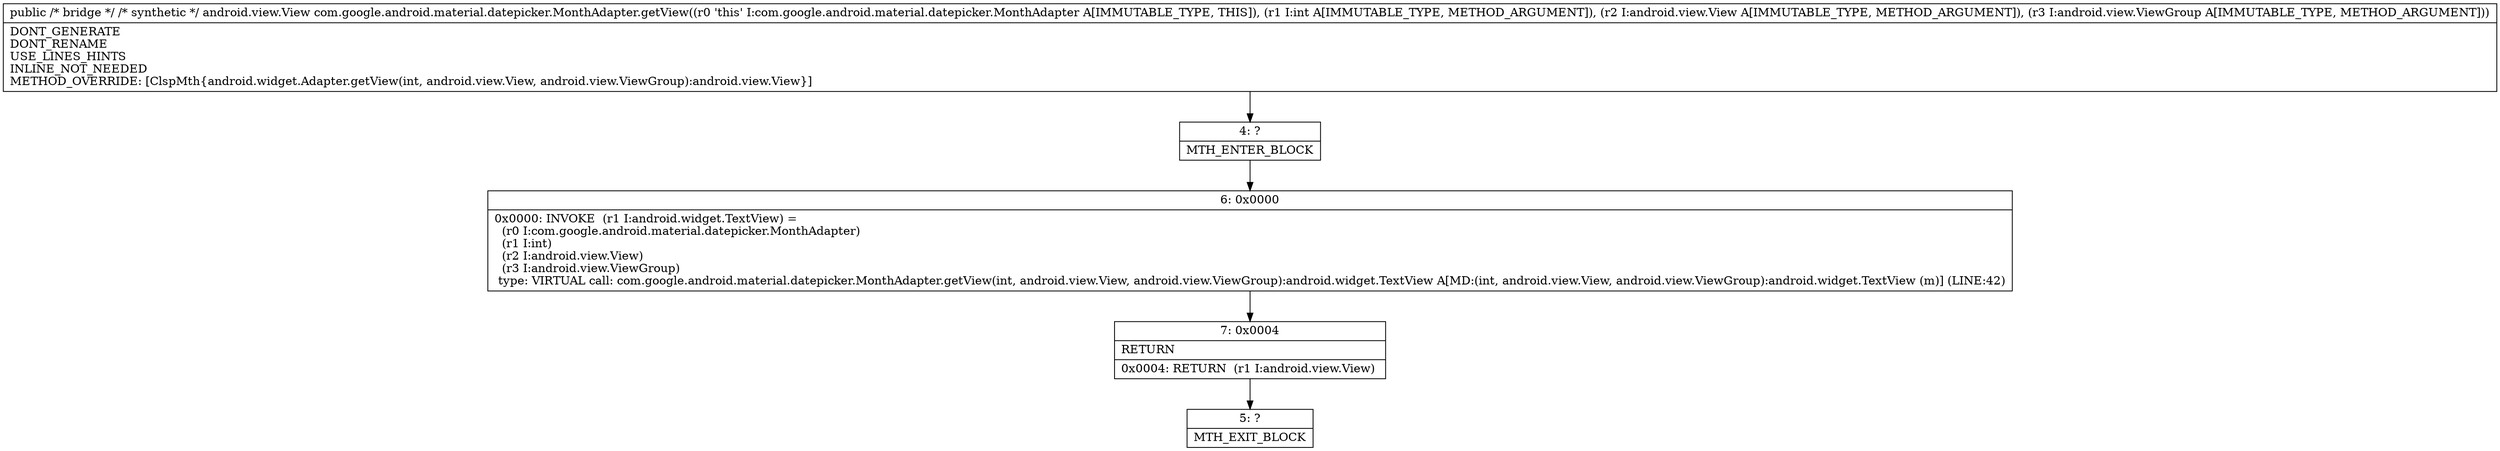 digraph "CFG forcom.google.android.material.datepicker.MonthAdapter.getView(ILandroid\/view\/View;Landroid\/view\/ViewGroup;)Landroid\/view\/View;" {
Node_4 [shape=record,label="{4\:\ ?|MTH_ENTER_BLOCK\l}"];
Node_6 [shape=record,label="{6\:\ 0x0000|0x0000: INVOKE  (r1 I:android.widget.TextView) = \l  (r0 I:com.google.android.material.datepicker.MonthAdapter)\l  (r1 I:int)\l  (r2 I:android.view.View)\l  (r3 I:android.view.ViewGroup)\l type: VIRTUAL call: com.google.android.material.datepicker.MonthAdapter.getView(int, android.view.View, android.view.ViewGroup):android.widget.TextView A[MD:(int, android.view.View, android.view.ViewGroup):android.widget.TextView (m)] (LINE:42)\l}"];
Node_7 [shape=record,label="{7\:\ 0x0004|RETURN\l|0x0004: RETURN  (r1 I:android.view.View) \l}"];
Node_5 [shape=record,label="{5\:\ ?|MTH_EXIT_BLOCK\l}"];
MethodNode[shape=record,label="{public \/* bridge *\/ \/* synthetic *\/ android.view.View com.google.android.material.datepicker.MonthAdapter.getView((r0 'this' I:com.google.android.material.datepicker.MonthAdapter A[IMMUTABLE_TYPE, THIS]), (r1 I:int A[IMMUTABLE_TYPE, METHOD_ARGUMENT]), (r2 I:android.view.View A[IMMUTABLE_TYPE, METHOD_ARGUMENT]), (r3 I:android.view.ViewGroup A[IMMUTABLE_TYPE, METHOD_ARGUMENT]))  | DONT_GENERATE\lDONT_RENAME\lUSE_LINES_HINTS\lINLINE_NOT_NEEDED\lMETHOD_OVERRIDE: [ClspMth\{android.widget.Adapter.getView(int, android.view.View, android.view.ViewGroup):android.view.View\}]\l}"];
MethodNode -> Node_4;Node_4 -> Node_6;
Node_6 -> Node_7;
Node_7 -> Node_5;
}

